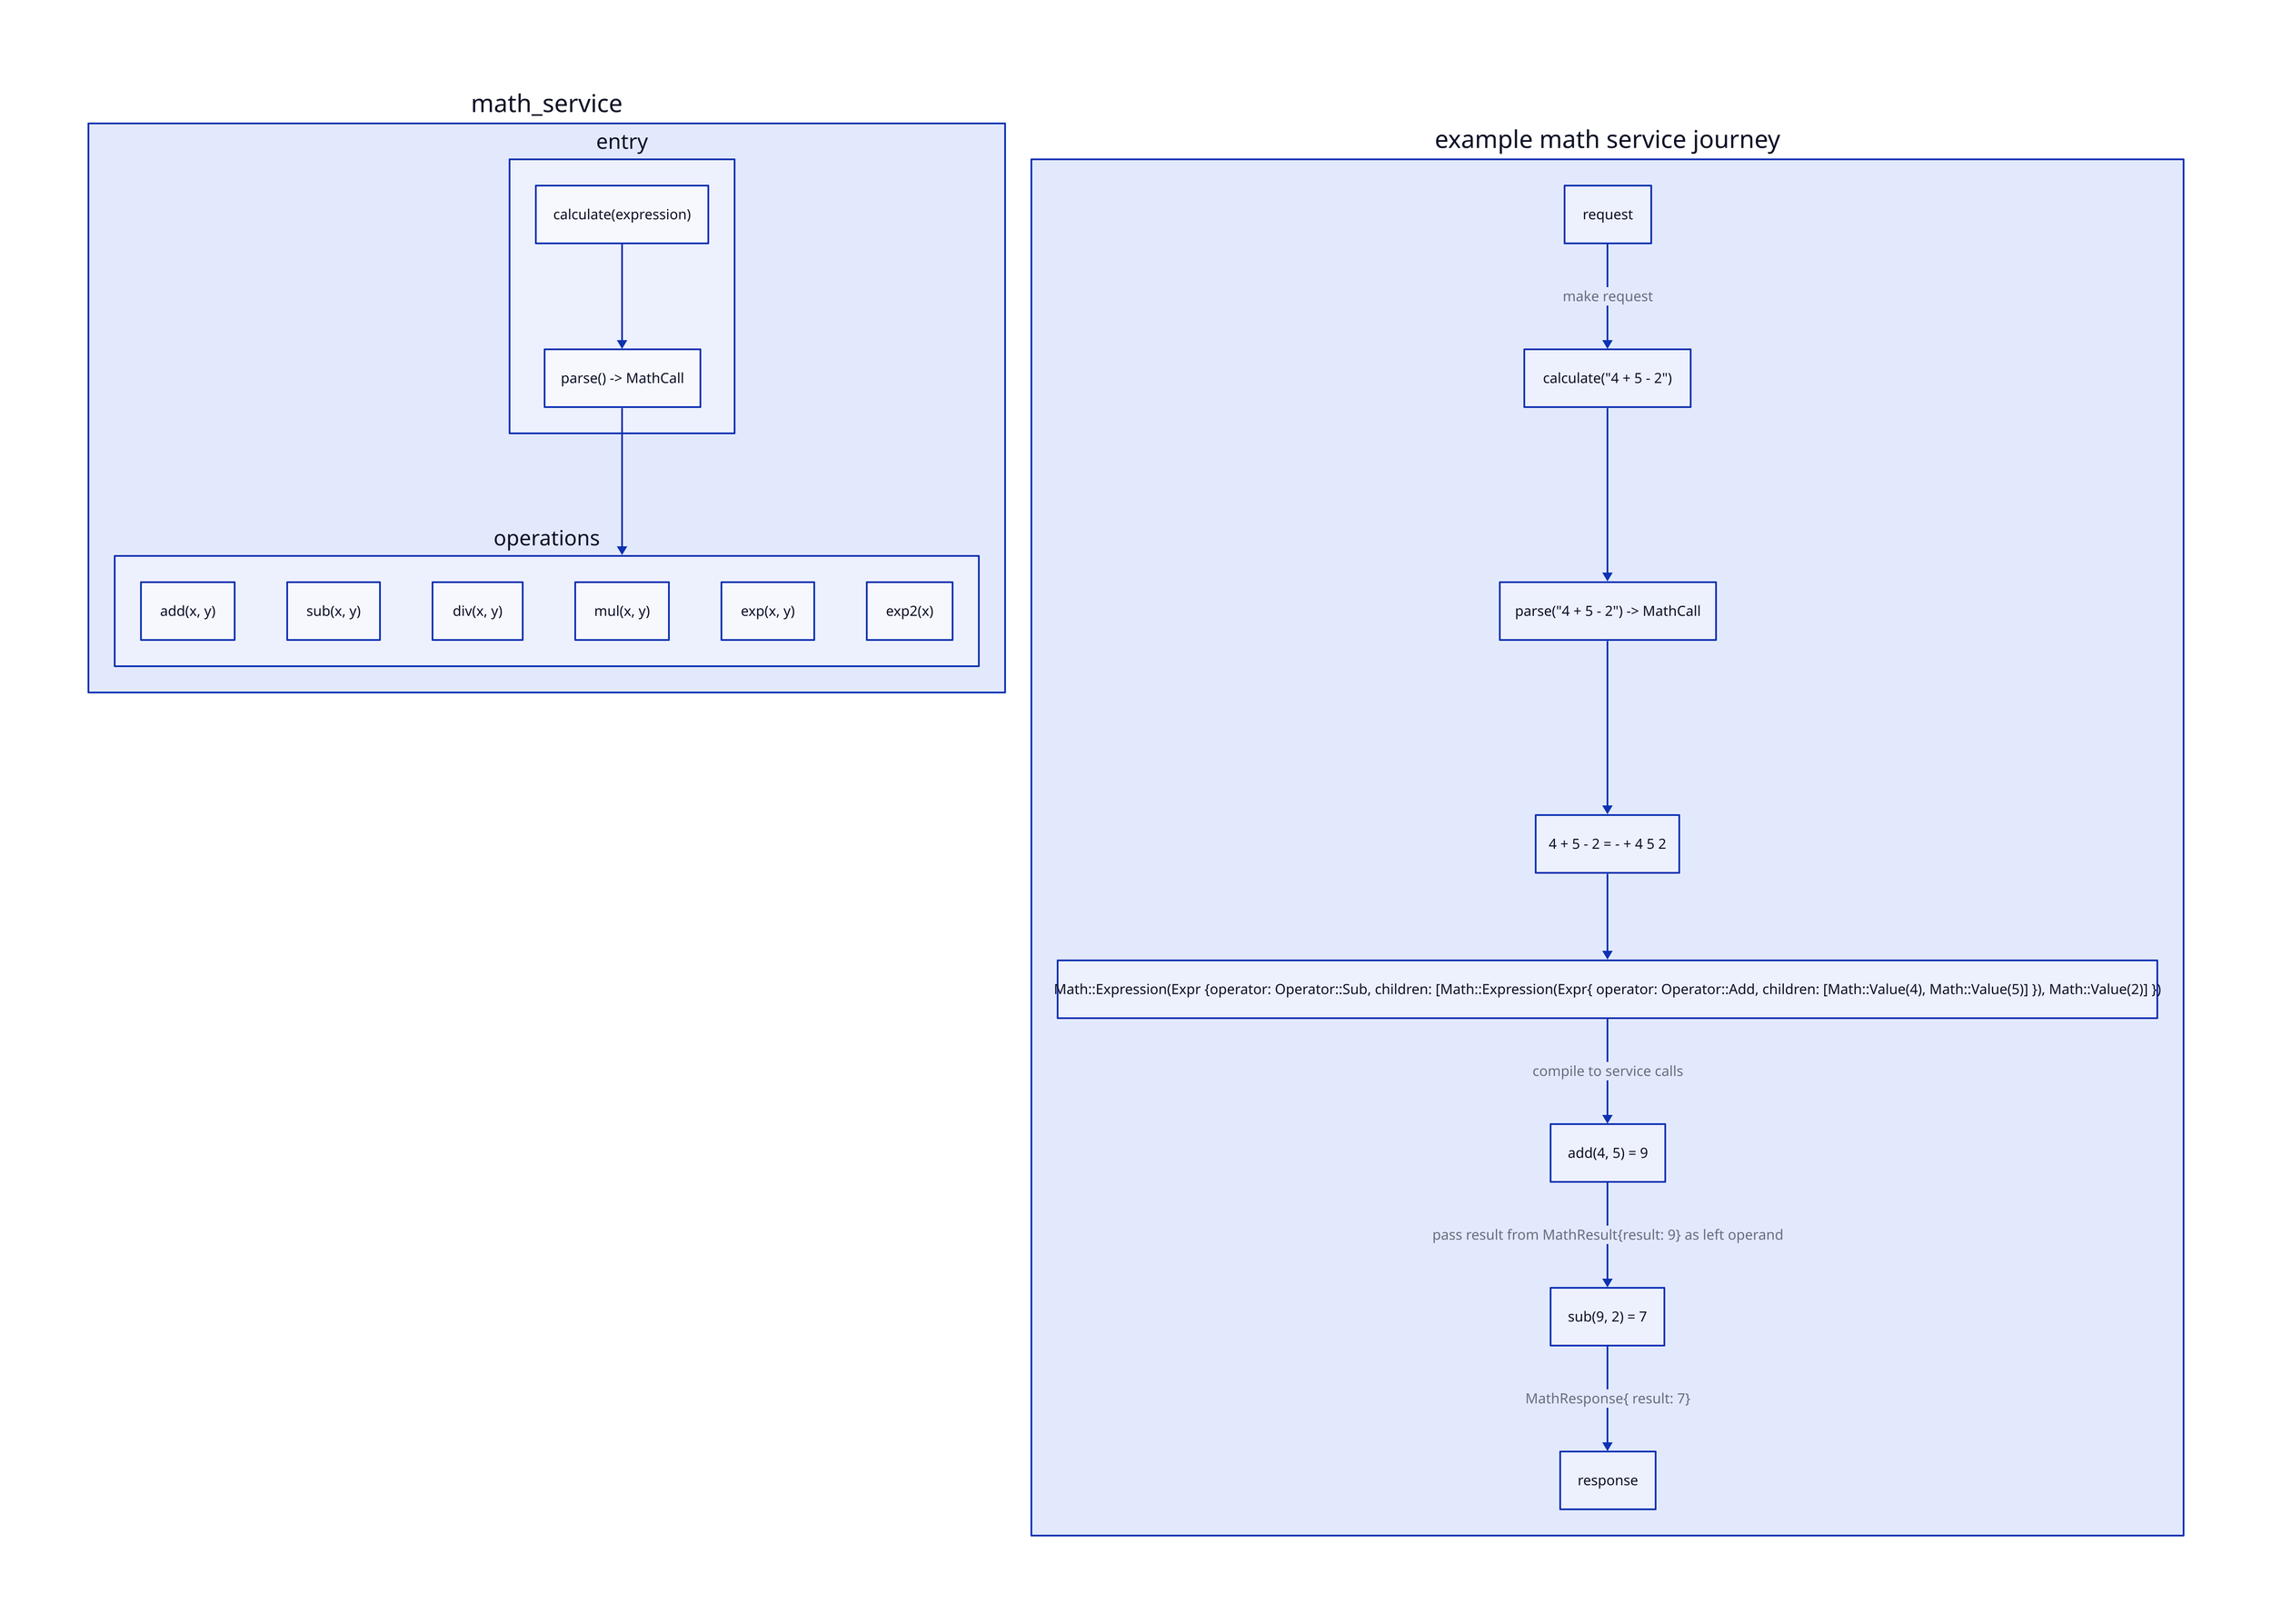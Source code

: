 math_service {
  operations {
    add(x, y)
    sub(x, y)
    div(x, y)
    mul(x, y)
    exp(x, y)
    exp2(x)
  }
  entry {
    calculate: calculate(expression)
    parse: "parse() -> MathCall"

  }
    entry.calculate -> entry.parse -> operations
}

example math service journey {
  example_calc: calculate("4 + 5 - 2")
  parse: parse("4 + 5 - 2") -> MathCall
  infix: "4 + 5 - 2 = - + 4 5 2"
  parseResult: "Math::Expression(Expr {operator: Operator::Sub, children: [Math::Expression(Expr{ operator: Operator::Add, children: [Math::Value(4), Math::Value(5)] }), Math::Value(2)] })"
  add: add(4, 5) = 9
  sub: sub(9, 2) = 7

  request -> example_calc: make request
  example_calc -> parse -> infix -> parseResult
  parseResult -> add: compile to service calls
  add -> sub: "pass result from MathResult{result: 9} as left operand"
  sub -> response: "MathResponse{ result: 7}"
}
